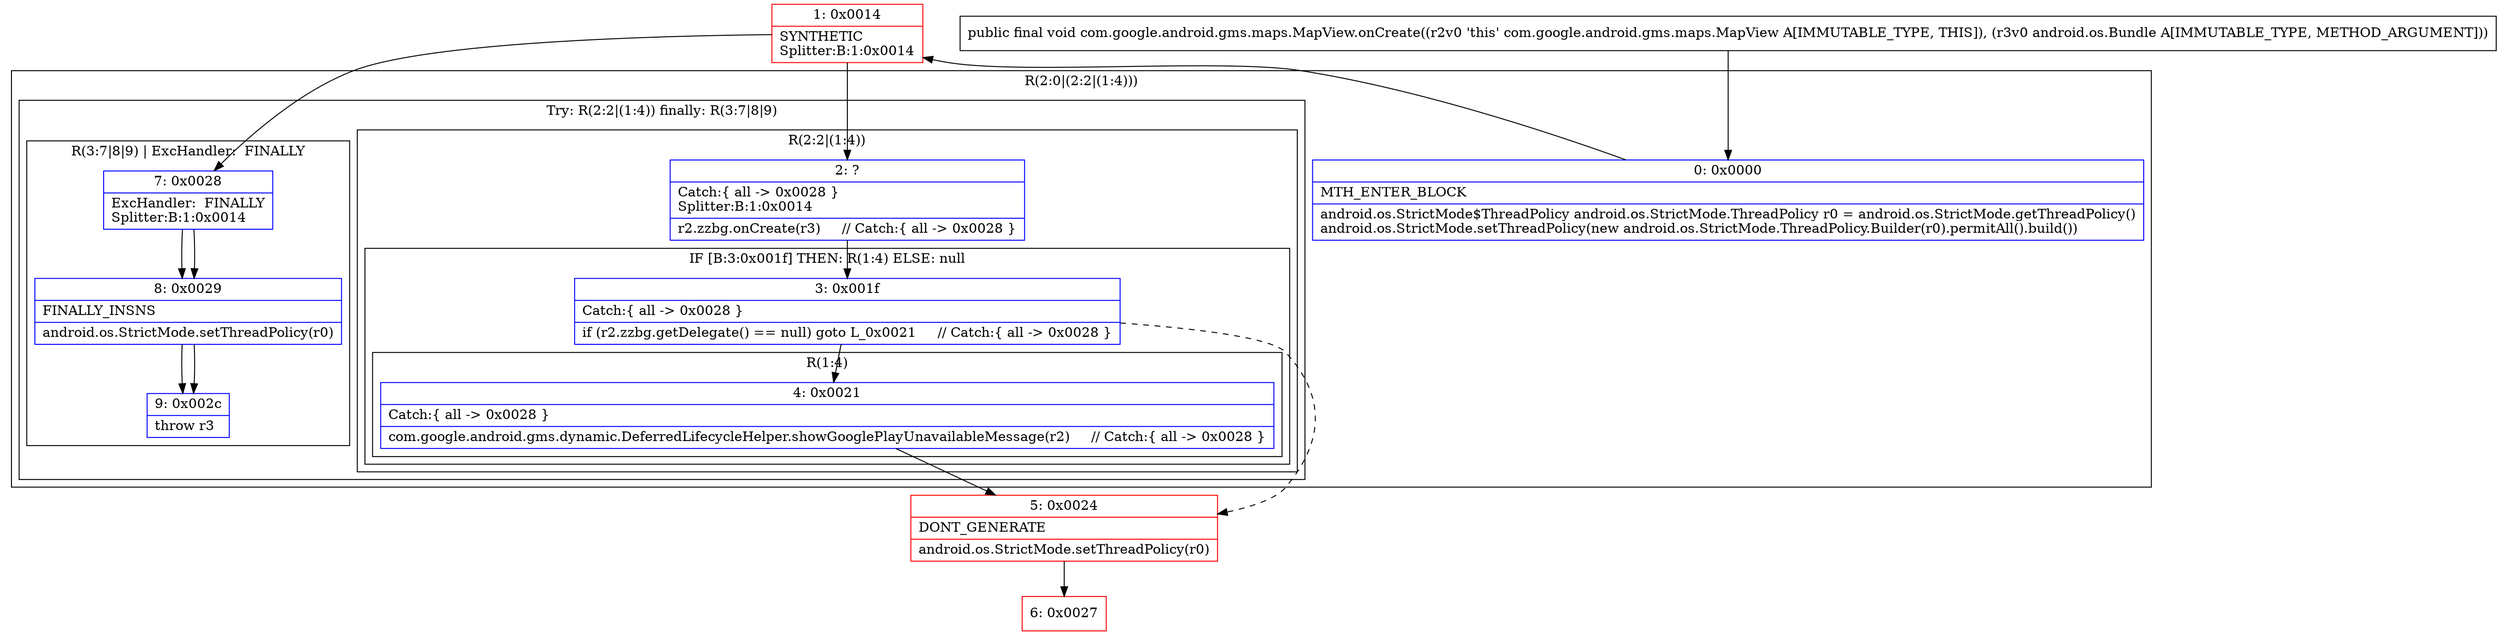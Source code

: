 digraph "CFG forcom.google.android.gms.maps.MapView.onCreate(Landroid\/os\/Bundle;)V" {
subgraph cluster_Region_1665792006 {
label = "R(2:0|(2:2|(1:4)))";
node [shape=record,color=blue];
Node_0 [shape=record,label="{0\:\ 0x0000|MTH_ENTER_BLOCK\l|android.os.StrictMode$ThreadPolicy android.os.StrictMode.ThreadPolicy r0 = android.os.StrictMode.getThreadPolicy()\landroid.os.StrictMode.setThreadPolicy(new android.os.StrictMode.ThreadPolicy.Builder(r0).permitAll().build())\l}"];
subgraph cluster_TryCatchRegion_812296798 {
label = "Try: R(2:2|(1:4)) finally: R(3:7|8|9)";
node [shape=record,color=blue];
subgraph cluster_Region_1836381403 {
label = "R(2:2|(1:4))";
node [shape=record,color=blue];
Node_2 [shape=record,label="{2\:\ ?|Catch:\{ all \-\> 0x0028 \}\lSplitter:B:1:0x0014\l|r2.zzbg.onCreate(r3)     \/\/ Catch:\{ all \-\> 0x0028 \}\l}"];
subgraph cluster_IfRegion_397857536 {
label = "IF [B:3:0x001f] THEN: R(1:4) ELSE: null";
node [shape=record,color=blue];
Node_3 [shape=record,label="{3\:\ 0x001f|Catch:\{ all \-\> 0x0028 \}\l|if (r2.zzbg.getDelegate() == null) goto L_0x0021     \/\/ Catch:\{ all \-\> 0x0028 \}\l}"];
subgraph cluster_Region_527505391 {
label = "R(1:4)";
node [shape=record,color=blue];
Node_4 [shape=record,label="{4\:\ 0x0021|Catch:\{ all \-\> 0x0028 \}\l|com.google.android.gms.dynamic.DeferredLifecycleHelper.showGooglePlayUnavailableMessage(r2)     \/\/ Catch:\{ all \-\> 0x0028 \}\l}"];
}
}
}
subgraph cluster_Region_1246852629 {
label = "R(3:7|8|9) | ExcHandler:  FINALLY\l";
node [shape=record,color=blue];
Node_7 [shape=record,label="{7\:\ 0x0028|ExcHandler:  FINALLY\lSplitter:B:1:0x0014\l}"];
Node_8 [shape=record,label="{8\:\ 0x0029|FINALLY_INSNS\l|android.os.StrictMode.setThreadPolicy(r0)\l}"];
Node_9 [shape=record,label="{9\:\ 0x002c|throw r3\l}"];
}
}
}
subgraph cluster_Region_1246852629 {
label = "R(3:7|8|9) | ExcHandler:  FINALLY\l";
node [shape=record,color=blue];
Node_7 [shape=record,label="{7\:\ 0x0028|ExcHandler:  FINALLY\lSplitter:B:1:0x0014\l}"];
Node_8 [shape=record,label="{8\:\ 0x0029|FINALLY_INSNS\l|android.os.StrictMode.setThreadPolicy(r0)\l}"];
Node_9 [shape=record,label="{9\:\ 0x002c|throw r3\l}"];
}
Node_1 [shape=record,color=red,label="{1\:\ 0x0014|SYNTHETIC\lSplitter:B:1:0x0014\l}"];
Node_5 [shape=record,color=red,label="{5\:\ 0x0024|DONT_GENERATE\l|android.os.StrictMode.setThreadPolicy(r0)\l}"];
Node_6 [shape=record,color=red,label="{6\:\ 0x0027}"];
MethodNode[shape=record,label="{public final void com.google.android.gms.maps.MapView.onCreate((r2v0 'this' com.google.android.gms.maps.MapView A[IMMUTABLE_TYPE, THIS]), (r3v0 android.os.Bundle A[IMMUTABLE_TYPE, METHOD_ARGUMENT])) }"];
MethodNode -> Node_0;
Node_0 -> Node_1;
Node_2 -> Node_3;
Node_3 -> Node_4;
Node_3 -> Node_5[style=dashed];
Node_4 -> Node_5;
Node_7 -> Node_8;
Node_8 -> Node_9;
Node_7 -> Node_8;
Node_8 -> Node_9;
Node_1 -> Node_2;
Node_1 -> Node_7;
Node_5 -> Node_6;
}

